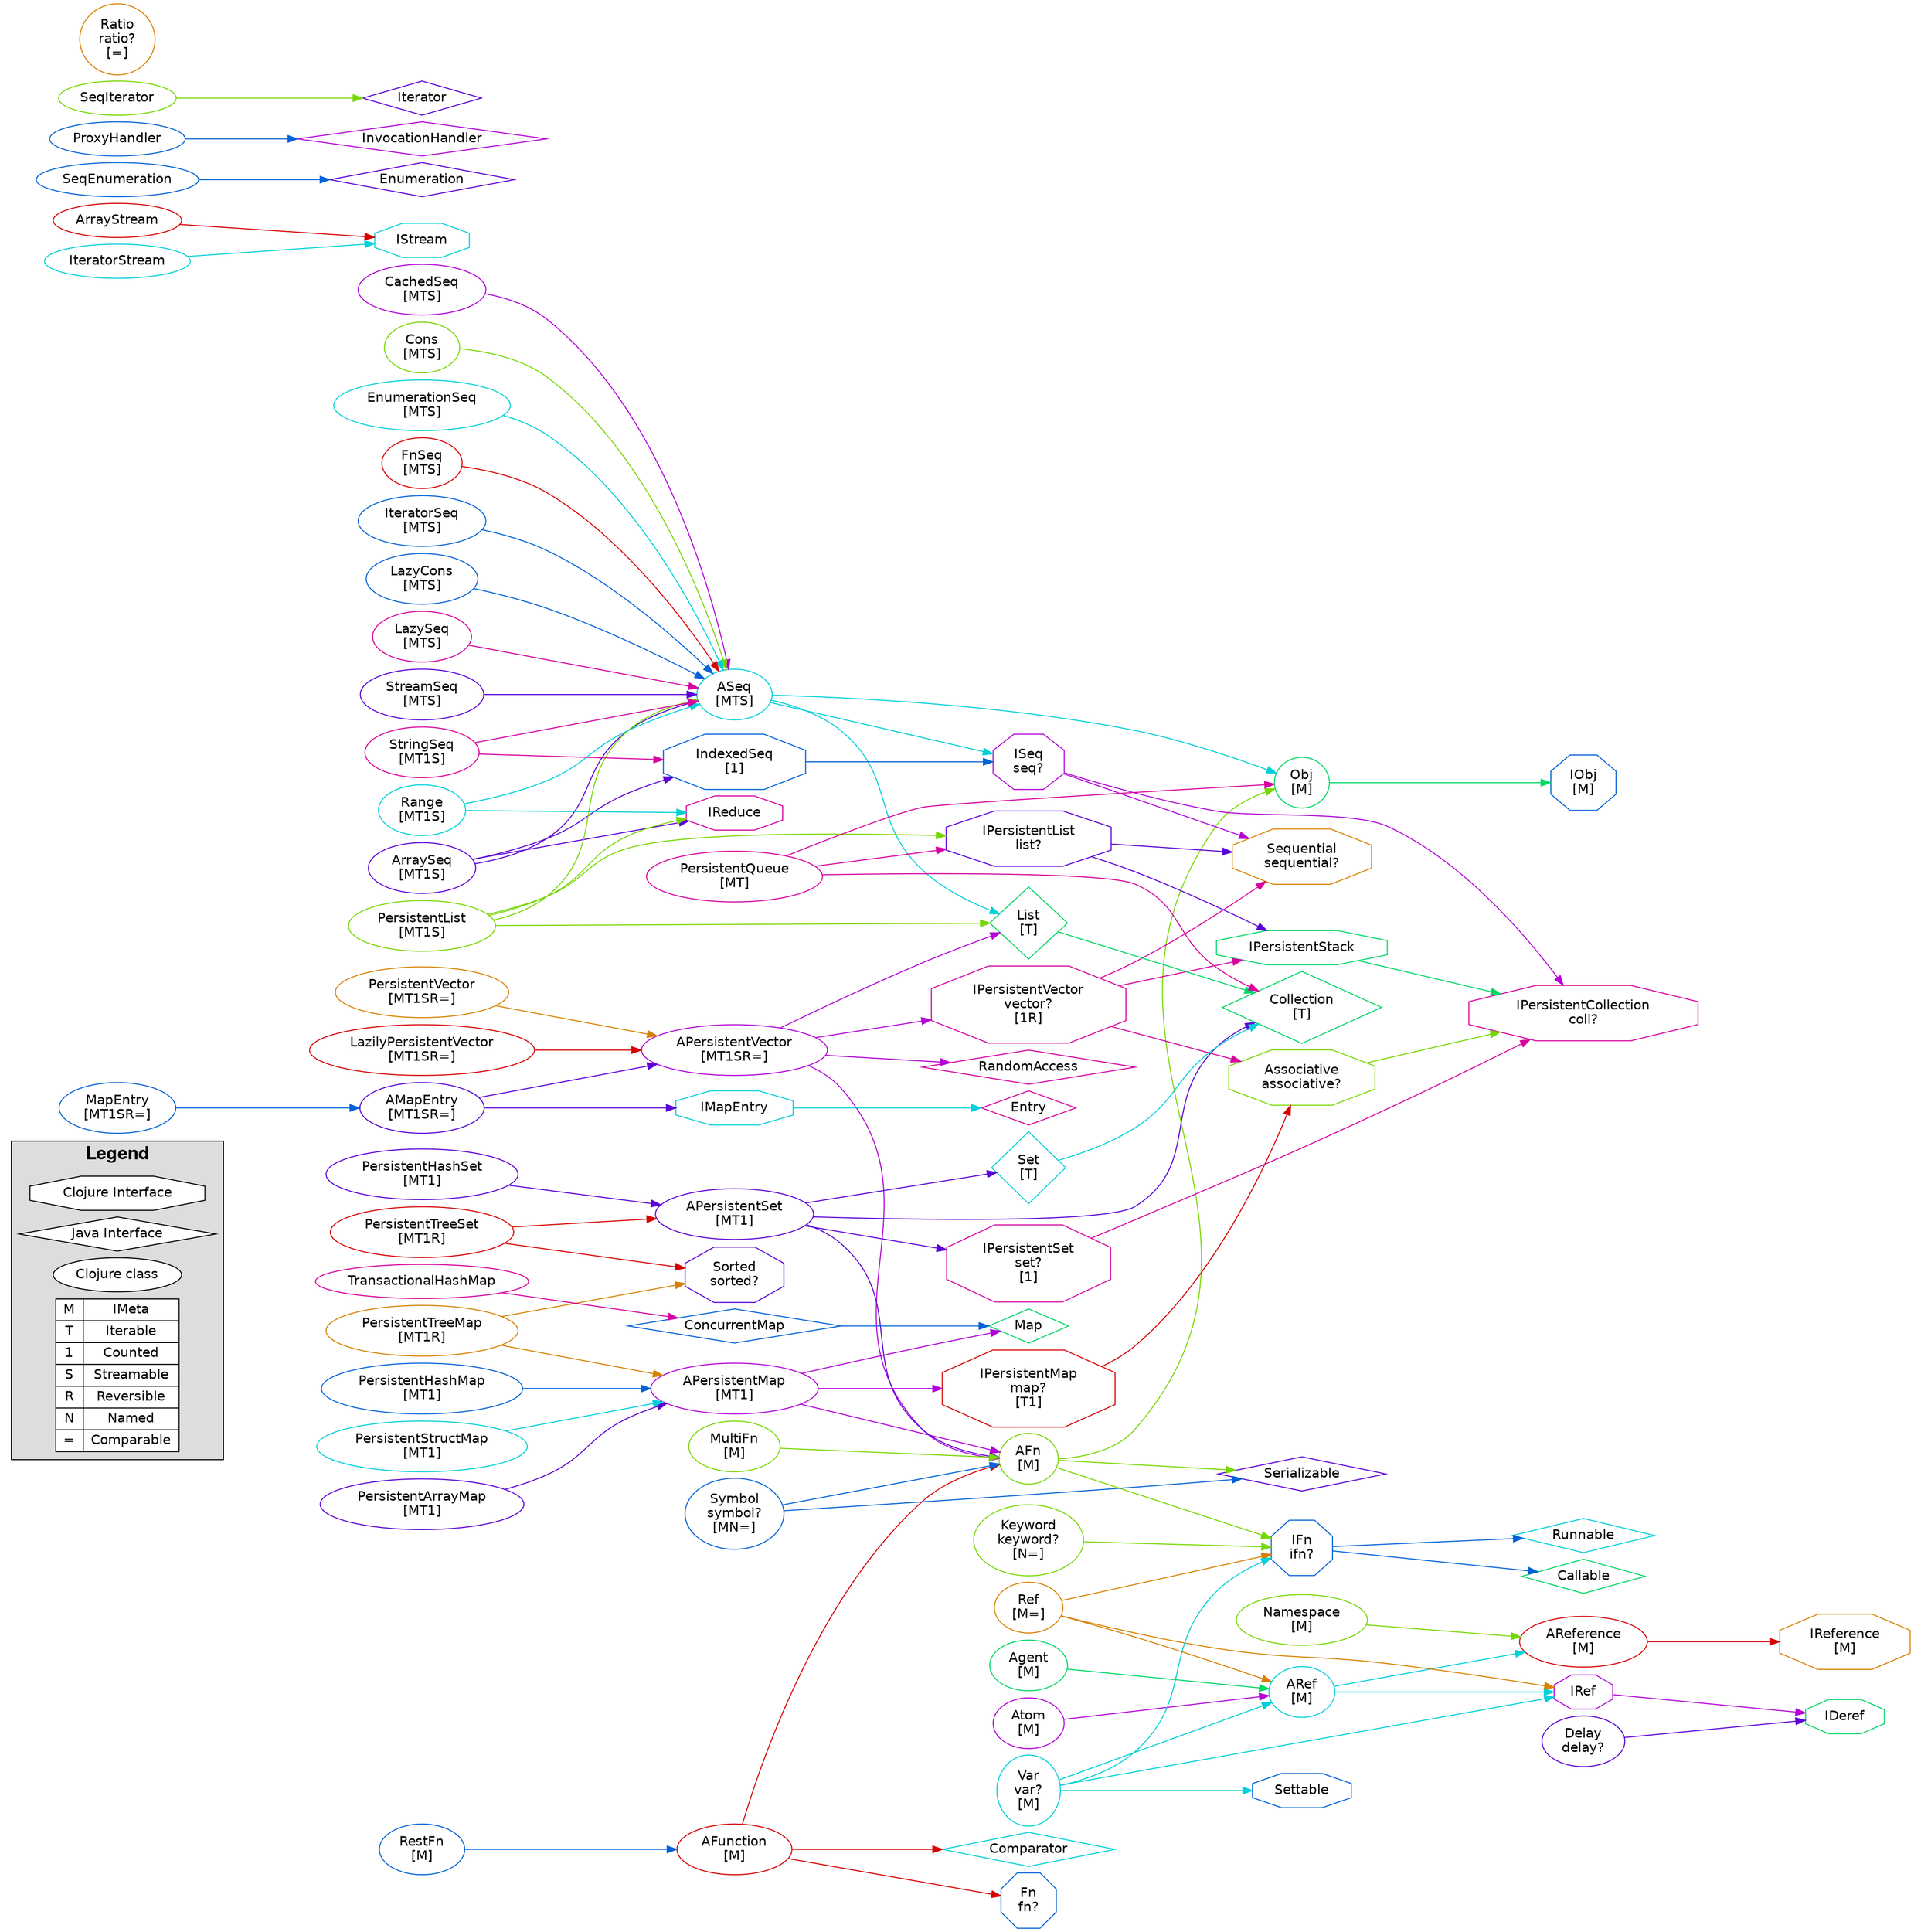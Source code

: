 digraph {
  rankdir=LR;
  dpi=55;
  nodesep=0.10;
  ranksep=1.2;
  mclimit=2500.0;
  node[ fontname=Helvetica shape=box ];

  subgraph cluster_legend {
    label="Legend"
    fontname="Helvetica Bold"
    fontsize=19
    bgcolor="#dddddd"
    "Clojure Interface" [ shape=octagon fillcolor="#ffffff" style=filled ];
    "Java Interface" [ shape=diamond fillcolor="#ffffff" style=filled ];
    "Clojure class" [ shape=oval fillcolor="#ffffff" style=filled ];
    badges [
      shape=record
      style=filled
      fillcolor="#ffffff"
      label="{{M|T|1|S|R|N|=}|{IMeta|Iterable|Counted|Streamable|Reversible|Named|Comparable}}"
    ]
  }
  "class clojure.lang.AFn" [ label="AFn\n[M]" color="#76d700" shape="oval"];
  "class clojure.lang.AFn" -> "class clojure.lang.Obj" [ color="#76d700" ];
  "class clojure.lang.AFn" -> "interface clojure.lang.IFn" [ color="#76d700" ];
  "class clojure.lang.AFn" -> "interface java.io.Serializable" [ color="#76d700" ];
  "class clojure.lang.AFunction" [ label="AFunction\n[M]" color="#d70000" shape="oval"];
  "class clojure.lang.AFunction" -> "class clojure.lang.AFn" [ color="#d70000" ];
  "class clojure.lang.AFunction" -> "interface java.util.Comparator" [ color="#d70000" ];
  "class clojure.lang.AFunction" -> "interface clojure.lang.Fn" [ color="#d70000" ];
  "class clojure.lang.AMapEntry" [ label="AMapEntry\n[MT1SR=]" color="#5a00d7" shape="oval"];
  "class clojure.lang.AMapEntry" -> "class clojure.lang.APersistentVector" [ color="#5a00d7" ];
  "class clojure.lang.AMapEntry" -> "interface clojure.lang.IMapEntry" [ color="#5a00d7" ];
  "class clojure.lang.APersistentMap" [ label="APersistentMap\n[MT1]" color="#b300d7" shape="oval"];
  "class clojure.lang.APersistentMap" -> "class clojure.lang.AFn" [ color="#b300d7" ];
  "class clojure.lang.APersistentMap" -> "interface clojure.lang.IPersistentMap" [ color="#b300d7" ];
  "class clojure.lang.APersistentMap" -> "interface java.util.Map" [ color="#b300d7" ];
  "class clojure.lang.APersistentSet" [ label="APersistentSet\n[MT1]" color="#5a00d7" shape="oval"];
  "class clojure.lang.APersistentSet" -> "class clojure.lang.AFn" [ color="#5a00d7" ];
  "class clojure.lang.APersistentSet" -> "interface clojure.lang.IPersistentSet" [ color="#5a00d7" ];
  "class clojure.lang.APersistentSet" -> "interface java.util.Collection" [ color="#5a00d7" ];
  "class clojure.lang.APersistentSet" -> "interface java.util.Set" [ color="#5a00d7" ];
  "class clojure.lang.APersistentVector" [ label="APersistentVector\n[MT1SR=]" color="#b300d7" shape="oval"];
  "class clojure.lang.APersistentVector" -> "class clojure.lang.AFn" [ color="#b300d7" ];
  "class clojure.lang.APersistentVector" -> "interface clojure.lang.IPersistentVector" [ color="#b300d7" ];
  "class clojure.lang.APersistentVector" -> "interface java.util.List" [ color="#b300d7" ];
  "class clojure.lang.APersistentVector" -> "interface java.util.RandomAccess" [ color="#b300d7" ];
  "class clojure.lang.ARef" [ label="ARef\n[M]" color="#00d0d7" shape="oval"];
  "class clojure.lang.ARef" -> "class clojure.lang.AReference" [ color="#00d0d7" ];
  "class clojure.lang.ARef" -> "interface clojure.lang.IRef" [ color="#00d0d7" ];
  "class clojure.lang.AReference" [ label="AReference\n[M]" color="#d70000" shape="oval"];
  "class clojure.lang.AReference" -> "interface clojure.lang.IReference" [ color="#d70000" ];
  "class clojure.lang.ASeq" [ label="ASeq\n[MTS]" color="#00d0d7" shape="oval"];
  "class clojure.lang.ASeq" -> "class clojure.lang.Obj" [ color="#00d0d7" ];
  "class clojure.lang.ASeq" -> "interface clojure.lang.ISeq" [ color="#00d0d7" ];
  "class clojure.lang.ASeq" -> "interface java.util.List" [ color="#00d0d7" ];
  "class clojure.lang.Agent" [ label="Agent\n[M]" color="#00d764" shape="oval"];
  "class clojure.lang.Agent" -> "class clojure.lang.ARef" [ color="#00d764" ];
  "class clojure.lang.ArraySeq" [ label="ArraySeq\n[MT1S]" color="#5a00d7" shape="oval"];
  "class clojure.lang.ArraySeq" -> "class clojure.lang.ASeq" [ color="#5a00d7" ];
  "class clojure.lang.ArraySeq" -> "interface clojure.lang.IndexedSeq" [ color="#5a00d7" ];
  "class clojure.lang.ArraySeq" -> "interface clojure.lang.IReduce" [ color="#5a00d7" ];
  "class clojure.lang.ArrayStream" [ label="ArrayStream" color="#d70000" shape="oval"];
  "class clojure.lang.ArrayStream" -> "interface clojure.lang.IStream" [ color="#d70000" ];
  "interface clojure.lang.Associative" [ label="Associative\nassociative?" color="#76d700" shape="octagon"];
  "interface clojure.lang.Associative" -> "interface clojure.lang.IPersistentCollection" [ color="#76d700" ];
  "class clojure.lang.Atom" [ label="Atom\n[M]" color="#b300d7" shape="oval"];
  "class clojure.lang.Atom" -> "class clojure.lang.ARef" [ color="#b300d7" ];
  "class clojure.lang.CachedSeq" [ label="CachedSeq\n[MTS]" color="#b300d7" shape="oval"];
  "class clojure.lang.CachedSeq" -> "class clojure.lang.ASeq" [ color="#b300d7" ];
  "interface java.util.concurrent.Callable" [ label="Callable" color="#00d764" shape="diamond"];
  "interface java.util.Collection" [ label="Collection\n[T]" color="#00d764" shape="diamond"];
  "interface java.util.Comparator" [ label="Comparator" color="#00d0d7" shape="diamond"];
  "interface java.util.concurrent.ConcurrentMap" [ label="ConcurrentMap" color="#0061d7" shape="diamond"];
  "interface java.util.concurrent.ConcurrentMap" -> "interface java.util.Map" [ color="#0061d7" ];
  "class clojure.lang.Cons" [ label="Cons\n[MTS]" color="#76d700" shape="oval"];
  "class clojure.lang.Cons" -> "class clojure.lang.ASeq" [ color="#76d700" ];
  "class clojure.lang.Delay" [ label="Delay\ndelay?" color="#5a00d7" shape="oval"];
  "class clojure.lang.Delay" -> "interface clojure.lang.IDeref" [ color="#5a00d7" ];
  "interface java.util.Map$Entry" [ label="Entry" color="#d7009e" shape="diamond"];
  "interface java.util.Enumeration" [ label="Enumeration" color="#5a00d7" shape="diamond"];
  "class clojure.lang.EnumerationSeq" [ label="EnumerationSeq\n[MTS]" color="#00d0d7" shape="oval"];
  "class clojure.lang.EnumerationSeq" -> "class clojure.lang.ASeq" [ color="#00d0d7" ];
  "interface clojure.lang.Fn" [ label="Fn\nfn?" color="#0061d7" shape="octagon"];
  "class clojure.lang.FnSeq" [ label="FnSeq\n[MTS]" color="#d70000" shape="oval"];
  "class clojure.lang.FnSeq" -> "class clojure.lang.ASeq" [ color="#d70000" ];
  "interface clojure.lang.IDeref" [ label="IDeref" color="#00d764" shape="octagon"];
  "interface clojure.lang.IFn" [ label="IFn\nifn?" color="#0061d7" shape="octagon"];
  "interface clojure.lang.IFn" -> "interface java.util.concurrent.Callable" [ color="#0061d7" ];
  "interface clojure.lang.IFn" -> "interface java.lang.Runnable" [ color="#0061d7" ];
  "interface clojure.lang.IMapEntry" [ label="IMapEntry" color="#00d0d7" shape="octagon"];
  "interface clojure.lang.IMapEntry" -> "interface java.util.Map$Entry" [ color="#00d0d7" ];
  "interface clojure.lang.IObj" [ label="IObj\n[M]" color="#0061d7" shape="octagon"];
  "interface clojure.lang.IPersistentCollection" [ label="IPersistentCollection\ncoll?" color="#d7009e" shape="octagon"];
  "interface clojure.lang.IPersistentList" [ label="IPersistentList\nlist?" color="#5a00d7" shape="octagon"];
  "interface clojure.lang.IPersistentList" -> "interface clojure.lang.Sequential" [ color="#5a00d7" ];
  "interface clojure.lang.IPersistentList" -> "interface clojure.lang.IPersistentStack" [ color="#5a00d7" ];
  "interface clojure.lang.IPersistentMap" [ label="IPersistentMap\nmap?\n[T1]" color="#d70000" shape="octagon"];
  "interface clojure.lang.IPersistentMap" -> "interface clojure.lang.Associative" [ color="#d70000" ];
  "interface clojure.lang.IPersistentSet" [ label="IPersistentSet\nset?\n[1]" color="#d7009e" shape="octagon"];
  "interface clojure.lang.IPersistentSet" -> "interface clojure.lang.IPersistentCollection" [ color="#d7009e" ];
  "interface clojure.lang.IPersistentStack" [ label="IPersistentStack" color="#00d764" shape="octagon"];
  "interface clojure.lang.IPersistentStack" -> "interface clojure.lang.IPersistentCollection" [ color="#00d764" ];
  "interface clojure.lang.IPersistentVector" [ label="IPersistentVector\nvector?\n[1R]" color="#d7009e" shape="octagon"];
  "interface clojure.lang.IPersistentVector" -> "interface clojure.lang.Associative" [ color="#d7009e" ];
  "interface clojure.lang.IPersistentVector" -> "interface clojure.lang.Sequential" [ color="#d7009e" ];
  "interface clojure.lang.IPersistentVector" -> "interface clojure.lang.IPersistentStack" [ color="#d7009e" ];
  "interface clojure.lang.IReduce" [ label="IReduce" color="#d7009e" shape="octagon"];
  "interface clojure.lang.IRef" [ label="IRef" color="#b300d7" shape="octagon"];
  "interface clojure.lang.IRef" -> "interface clojure.lang.IDeref" [ color="#b300d7" ];
  "interface clojure.lang.IReference" [ label="IReference\n[M]" color="#d78100" shape="octagon"];
  "interface clojure.lang.ISeq" [ label="ISeq\nseq?" color="#b300d7" shape="octagon"];
  "interface clojure.lang.ISeq" -> "interface clojure.lang.IPersistentCollection" [ color="#b300d7" ];
  "interface clojure.lang.ISeq" -> "interface clojure.lang.Sequential" [ color="#b300d7" ];
  "interface clojure.lang.IStream" [ label="IStream" color="#00d0d7" shape="octagon"];
  "interface clojure.lang.IndexedSeq" [ label="IndexedSeq\n[1]" color="#0061d7" shape="octagon"];
  "interface clojure.lang.IndexedSeq" -> "interface clojure.lang.ISeq" [ color="#0061d7" ];
  "interface java.lang.reflect.InvocationHandler" [ label="InvocationHandler" color="#b300d7" shape="diamond"];
  "interface java.util.Iterator" [ label="Iterator" color="#5a00d7" shape="diamond"];
  "class clojure.lang.IteratorSeq" [ label="IteratorSeq\n[MTS]" color="#0061d7" shape="oval"];
  "class clojure.lang.IteratorSeq" -> "class clojure.lang.ASeq" [ color="#0061d7" ];
  "class clojure.lang.IteratorStream" [ label="IteratorStream" color="#00d0d7" shape="oval"];
  "class clojure.lang.IteratorStream" -> "interface clojure.lang.IStream" [ color="#00d0d7" ];
  "class clojure.lang.Keyword" [ label="Keyword\nkeyword?\n[N=]" color="#76d700" shape="oval"];
  "class clojure.lang.Keyword" -> "interface clojure.lang.IFn" [ color="#76d700" ];
  "class clojure.lang.LazilyPersistentVector" [ label="LazilyPersistentVector\n[MT1SR=]" color="#d70000" shape="oval"];
  "class clojure.lang.LazilyPersistentVector" -> "class clojure.lang.APersistentVector" [ color="#d70000" ];
  "class clojure.lang.LazyCons" [ label="LazyCons\n[MTS]" color="#0061d7" shape="oval"];
  "class clojure.lang.LazyCons" -> "class clojure.lang.ASeq" [ color="#0061d7" ];
  "class clojure.lang.LazySeq" [ label="LazySeq\n[MTS]" color="#d7009e" shape="oval"];
  "class clojure.lang.LazySeq" -> "class clojure.lang.ASeq" [ color="#d7009e" ];
  "interface java.util.List" [ label="List\n[T]" color="#00d764" shape="diamond"];
  "interface java.util.List" -> "interface java.util.Collection" [ color="#00d764" ];
  "interface java.util.Map" [ label="Map" color="#00d764" shape="diamond"];
  "class clojure.lang.MapEntry" [ label="MapEntry\n[MT1SR=]" color="#0061d7" shape="oval"];
  "class clojure.lang.MapEntry" -> "class clojure.lang.AMapEntry" [ color="#0061d7" ];
  "class clojure.lang.MultiFn" [ label="MultiFn\n[M]" color="#76d700" shape="oval"];
  "class clojure.lang.MultiFn" -> "class clojure.lang.AFn" [ color="#76d700" ];
  "class clojure.lang.Namespace" [ label="Namespace\n[M]" color="#76d700" shape="oval"];
  "class clojure.lang.Namespace" -> "class clojure.lang.AReference" [ color="#76d700" ];
  "class clojure.lang.Obj" [ label="Obj\n[M]" color="#00d764" shape="oval"];
  "class clojure.lang.Obj" -> "interface clojure.lang.IObj" [ color="#00d764" ];
  "class clojure.lang.PersistentArrayMap" [ label="PersistentArrayMap\n[MT1]" color="#5a00d7" shape="oval"];
  "class clojure.lang.PersistentArrayMap" -> "class clojure.lang.APersistentMap" [ color="#5a00d7" ];
  "class clojure.lang.PersistentHashMap" [ label="PersistentHashMap\n[MT1]" color="#0061d7" shape="oval"];
  "class clojure.lang.PersistentHashMap" -> "class clojure.lang.APersistentMap" [ color="#0061d7" ];
  "class clojure.lang.PersistentHashSet" [ label="PersistentHashSet\n[MT1]" color="#5a00d7" shape="oval"];
  "class clojure.lang.PersistentHashSet" -> "class clojure.lang.APersistentSet" [ color="#5a00d7" ];
  "class clojure.lang.PersistentList" [ label="PersistentList\n[MT1S]" color="#76d700" shape="oval"];
  "class clojure.lang.PersistentList" -> "class clojure.lang.ASeq" [ color="#76d700" ];
  "class clojure.lang.PersistentList" -> "interface clojure.lang.IPersistentList" [ color="#76d700" ];
  "class clojure.lang.PersistentList" -> "interface clojure.lang.IReduce" [ color="#76d700" ];
  "class clojure.lang.PersistentList" -> "interface java.util.List" [ color="#76d700" ];
  "class clojure.lang.PersistentQueue" [ label="PersistentQueue\n[MT]" color="#d7009e" shape="oval"];
  "class clojure.lang.PersistentQueue" -> "class clojure.lang.Obj" [ color="#d7009e" ];
  "class clojure.lang.PersistentQueue" -> "interface clojure.lang.IPersistentList" [ color="#d7009e" ];
  "class clojure.lang.PersistentQueue" -> "interface java.util.Collection" [ color="#d7009e" ];
  "class clojure.lang.PersistentStructMap" [ label="PersistentStructMap\n[MT1]" color="#00d0d7" shape="oval"];
  "class clojure.lang.PersistentStructMap" -> "class clojure.lang.APersistentMap" [ color="#00d0d7" ];
  "class clojure.lang.PersistentTreeMap" [ label="PersistentTreeMap\n[MT1R]" color="#d78100" shape="oval"];
  "class clojure.lang.PersistentTreeMap" -> "class clojure.lang.APersistentMap" [ color="#d78100" ];
  "class clojure.lang.PersistentTreeMap" -> "interface clojure.lang.Sorted" [ color="#d78100" ];
  "class clojure.lang.PersistentTreeSet" [ label="PersistentTreeSet\n[MT1R]" color="#d70000" shape="oval"];
  "class clojure.lang.PersistentTreeSet" -> "class clojure.lang.APersistentSet" [ color="#d70000" ];
  "class clojure.lang.PersistentTreeSet" -> "interface clojure.lang.Sorted" [ color="#d70000" ];
  "class clojure.lang.PersistentVector" [ label="PersistentVector\n[MT1SR=]" color="#d78100" shape="oval"];
  "class clojure.lang.PersistentVector" -> "class clojure.lang.APersistentVector" [ color="#d78100" ];
  "class clojure.lang.ProxyHandler" [ label="ProxyHandler" color="#0061d7" shape="oval"];
  "class clojure.lang.ProxyHandler" -> "interface java.lang.reflect.InvocationHandler" [ color="#0061d7" ];
  "interface java.util.RandomAccess" [ label="RandomAccess" color="#d7009e" shape="diamond"];
  "class clojure.lang.Range" [ label="Range\n[MT1S]" color="#00d0d7" shape="oval"];
  "class clojure.lang.Range" -> "class clojure.lang.ASeq" [ color="#00d0d7" ];
  "class clojure.lang.Range" -> "interface clojure.lang.IReduce" [ color="#00d0d7" ];
  "class clojure.lang.Ratio" [ label="Ratio\nratio?\n[=]" color="#d78100" shape="oval"];
  "class clojure.lang.Ref" [ label="Ref\n[M=]" color="#d78100" shape="oval"];
  "class clojure.lang.Ref" -> "class clojure.lang.ARef" [ color="#d78100" ];
  "class clojure.lang.Ref" -> "interface clojure.lang.IFn" [ color="#d78100" ];
  "class clojure.lang.Ref" -> "interface clojure.lang.IRef" [ color="#d78100" ];
  "class clojure.lang.RestFn" [ label="RestFn\n[M]" color="#0061d7" shape="oval"];
  "class clojure.lang.RestFn" -> "class clojure.lang.AFunction" [ color="#0061d7" ];
  "interface java.lang.Runnable" [ label="Runnable" color="#00d0d7" shape="diamond"];
  "class clojure.lang.SeqEnumeration" [ label="SeqEnumeration" color="#0061d7" shape="oval"];
  "class clojure.lang.SeqEnumeration" -> "interface java.util.Enumeration" [ color="#0061d7" ];
  "class clojure.lang.SeqIterator" [ label="SeqIterator" color="#76d700" shape="oval"];
  "class clojure.lang.SeqIterator" -> "interface java.util.Iterator" [ color="#76d700" ];
  "interface clojure.lang.Sequential" [ label="Sequential\nsequential?" color="#d78100" shape="octagon"];
  "interface java.io.Serializable" [ label="Serializable" color="#5a00d7" shape="diamond"];
  "interface java.util.Set" [ label="Set\n[T]" color="#00d0d7" shape="diamond"];
  "interface java.util.Set" -> "interface java.util.Collection" [ color="#00d0d7" ];
  "interface clojure.lang.Settable" [ label="Settable" color="#0061d7" shape="octagon"];
  "interface clojure.lang.Sorted" [ label="Sorted\nsorted?" color="#5a00d7" shape="octagon"];
  "class clojure.lang.StreamSeq" [ label="StreamSeq\n[MTS]" color="#5a00d7" shape="oval"];
  "class clojure.lang.StreamSeq" -> "class clojure.lang.ASeq" [ color="#5a00d7" ];
  "class clojure.lang.StringSeq" [ label="StringSeq\n[MT1S]" color="#d7009e" shape="oval"];
  "class clojure.lang.StringSeq" -> "class clojure.lang.ASeq" [ color="#d7009e" ];
  "class clojure.lang.StringSeq" -> "interface clojure.lang.IndexedSeq" [ color="#d7009e" ];
  "class clojure.lang.Symbol" [ label="Symbol\nsymbol?\n[MN=]" color="#0061d7" shape="oval"];
  "class clojure.lang.Symbol" -> "class clojure.lang.AFn" [ color="#0061d7" ];
  "class clojure.lang.Symbol" -> "interface java.io.Serializable" [ color="#0061d7" ];
  "class clojure.lang.TransactionalHashMap" [ label="TransactionalHashMap" color="#d7009e" shape="oval"];
  "class clojure.lang.TransactionalHashMap" -> "interface java.util.concurrent.ConcurrentMap" [ color="#d7009e" ];
  "class clojure.lang.Var" [ label="Var\nvar?\n[M]" color="#00d0d7" shape="oval"];
  "class clojure.lang.Var" -> "class clojure.lang.ARef" [ color="#00d0d7" ];
  "class clojure.lang.Var" -> "interface clojure.lang.IFn" [ color="#00d0d7" ];
  "class clojure.lang.Var" -> "interface clojure.lang.IRef" [ color="#00d0d7" ];
  "class clojure.lang.Var" -> "interface clojure.lang.Settable" [ color="#00d0d7" ];
}
